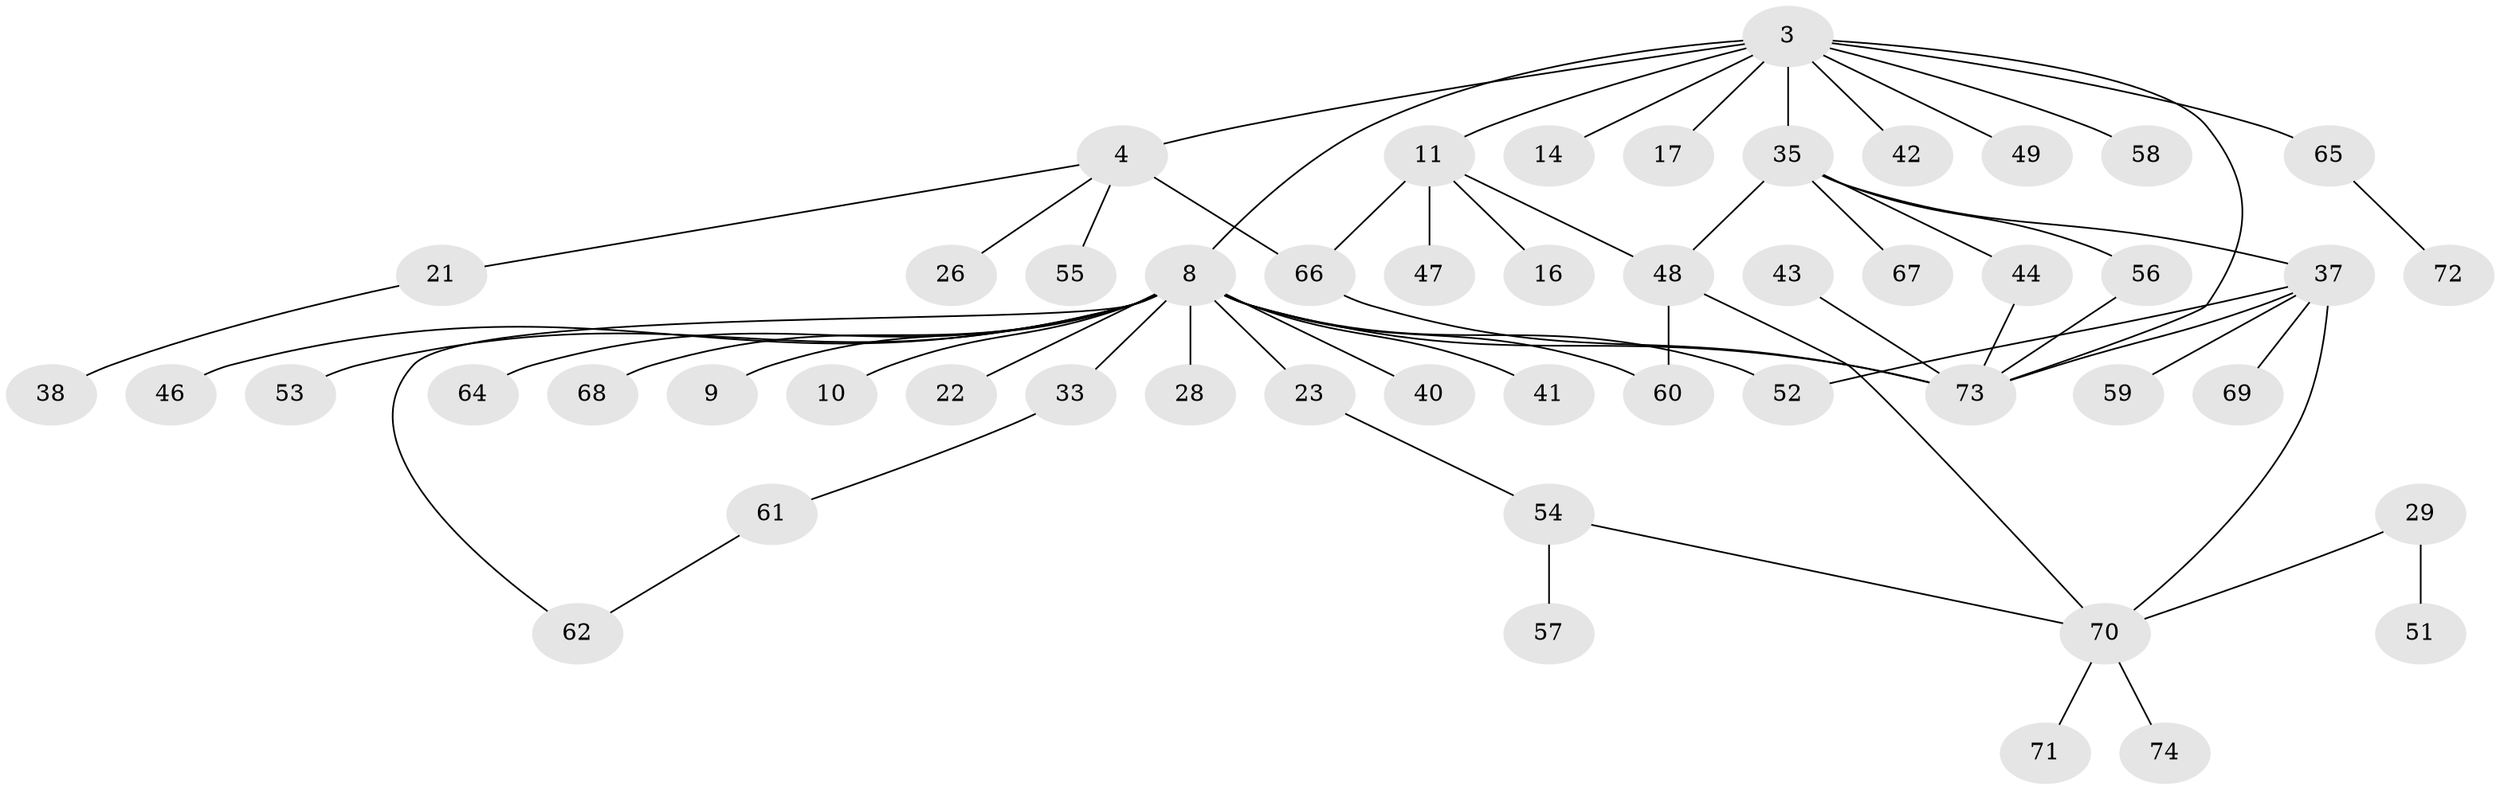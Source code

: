 // original degree distribution, {14: 0.02702702702702703, 11: 0.013513513513513514, 7: 0.02702702702702703, 6: 0.05405405405405406, 2: 0.24324324324324326, 4: 0.08108108108108109, 1: 0.40540540540540543, 5: 0.02702702702702703, 3: 0.12162162162162163}
// Generated by graph-tools (version 1.1) at 2025/51/03/04/25 21:51:11]
// undirected, 51 vertices, 62 edges
graph export_dot {
graph [start="1"]
  node [color=gray90,style=filled];
  3 [super="+2"];
  4;
  8 [super="+1+6"];
  9;
  10;
  11;
  14;
  16;
  17;
  21;
  22;
  23;
  26;
  28;
  29;
  33;
  35 [super="+19"];
  37 [super="+20"];
  38;
  40;
  41;
  42;
  43;
  44 [super="+36"];
  46;
  47;
  48 [super="+27+34"];
  49;
  51;
  52 [super="+15"];
  53;
  54 [super="+39"];
  55;
  56;
  57;
  58;
  59;
  60 [super="+32"];
  61;
  62;
  64;
  65;
  66 [super="+30"];
  67;
  68;
  69;
  70 [super="+24"];
  71;
  72;
  73 [super="+45+31+50+63"];
  74;
  3 -- 4 [weight=2];
  3 -- 14;
  3 -- 35 [weight=3];
  3 -- 42;
  3 -- 65 [weight=2];
  3 -- 8 [weight=2];
  3 -- 11;
  3 -- 17;
  3 -- 49;
  3 -- 58;
  3 -- 73;
  4 -- 21;
  4 -- 26;
  4 -- 55;
  4 -- 66;
  8 -- 9;
  8 -- 23;
  8 -- 33 [weight=2];
  8 -- 40;
  8 -- 41;
  8 -- 52 [weight=4];
  8 -- 53;
  8 -- 60 [weight=2];
  8 -- 64;
  8 -- 10;
  8 -- 46;
  8 -- 28;
  8 -- 62;
  8 -- 68;
  8 -- 22;
  8 -- 73 [weight=5];
  11 -- 16;
  11 -- 47;
  11 -- 66;
  11 -- 48;
  21 -- 38;
  23 -- 54;
  29 -- 51;
  29 -- 70;
  33 -- 61;
  35 -- 37;
  35 -- 67;
  35 -- 56;
  35 -- 48;
  35 -- 44;
  37 -- 59;
  37 -- 69;
  37 -- 52 [weight=2];
  37 -- 73;
  37 -- 70;
  43 -- 73;
  44 -- 73;
  48 -- 70;
  48 -- 60;
  54 -- 57;
  54 -- 70;
  56 -- 73;
  61 -- 62;
  65 -- 72;
  66 -- 73 [weight=2];
  70 -- 74;
  70 -- 71;
}
